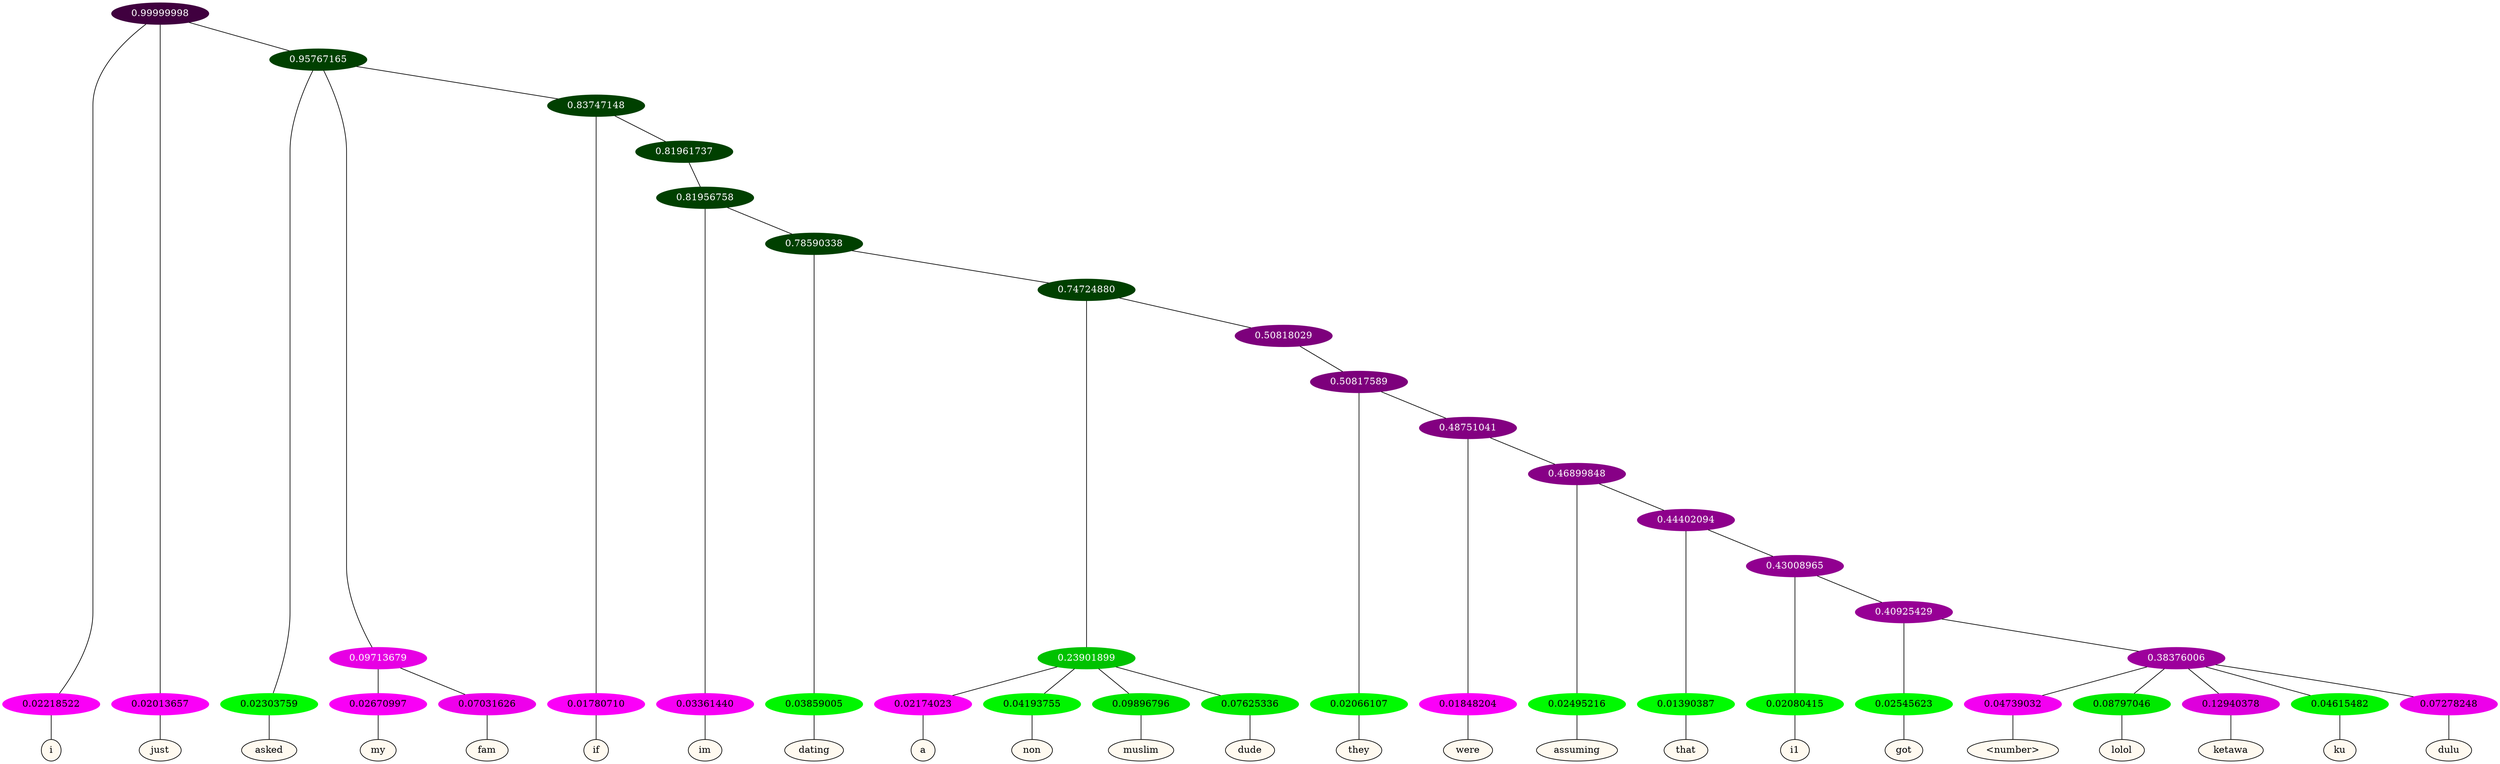 graph {
	node [format=png height=0.15 nodesep=0.001 ordering=out overlap=prism overlap_scaling=0.01 ranksep=0.001 ratio=0.2 style=filled width=0.15]
	{
		rank=same
		a_w_1 [label=i color=black fillcolor=floralwhite style="filled,solid"]
		a_w_2 [label=just color=black fillcolor=floralwhite style="filled,solid"]
		a_w_4 [label=asked color=black fillcolor=floralwhite style="filled,solid"]
		a_w_7 [label=my color=black fillcolor=floralwhite style="filled,solid"]
		a_w_8 [label=fam color=black fillcolor=floralwhite style="filled,solid"]
		a_w_9 [label=if color=black fillcolor=floralwhite style="filled,solid"]
		a_w_12 [label=im color=black fillcolor=floralwhite style="filled,solid"]
		a_w_14 [label=dating color=black fillcolor=floralwhite style="filled,solid"]
		a_w_18 [label=a color=black fillcolor=floralwhite style="filled,solid"]
		a_w_19 [label=non color=black fillcolor=floralwhite style="filled,solid"]
		a_w_20 [label=muslim color=black fillcolor=floralwhite style="filled,solid"]
		a_w_21 [label=dude color=black fillcolor=floralwhite style="filled,solid"]
		a_w_23 [label=they color=black fillcolor=floralwhite style="filled,solid"]
		a_w_25 [label=were color=black fillcolor=floralwhite style="filled,solid"]
		a_w_27 [label=assuming color=black fillcolor=floralwhite style="filled,solid"]
		a_w_29 [label=that color=black fillcolor=floralwhite style="filled,solid"]
		a_w_31 [label=i1 color=black fillcolor=floralwhite style="filled,solid"]
		a_w_33 [label=got color=black fillcolor=floralwhite style="filled,solid"]
		a_w_35 [label="\<number\>" color=black fillcolor=floralwhite style="filled,solid"]
		a_w_36 [label=lolol color=black fillcolor=floralwhite style="filled,solid"]
		a_w_37 [label=ketawa color=black fillcolor=floralwhite style="filled,solid"]
		a_w_38 [label=ku color=black fillcolor=floralwhite style="filled,solid"]
		a_w_39 [label=dulu color=black fillcolor=floralwhite style="filled,solid"]
	}
	a_n_1 -- a_w_1
	a_n_2 -- a_w_2
	a_n_4 -- a_w_4
	a_n_7 -- a_w_7
	a_n_8 -- a_w_8
	a_n_9 -- a_w_9
	a_n_12 -- a_w_12
	a_n_14 -- a_w_14
	a_n_18 -- a_w_18
	a_n_19 -- a_w_19
	a_n_20 -- a_w_20
	a_n_21 -- a_w_21
	a_n_23 -- a_w_23
	a_n_25 -- a_w_25
	a_n_27 -- a_w_27
	a_n_29 -- a_w_29
	a_n_31 -- a_w_31
	a_n_33 -- a_w_33
	a_n_35 -- a_w_35
	a_n_36 -- a_w_36
	a_n_37 -- a_w_37
	a_n_38 -- a_w_38
	a_n_39 -- a_w_39
	{
		rank=same
		a_n_1 [label=0.02218522 color="0.835 1.000 0.978" fontcolor=black]
		a_n_2 [label=0.02013657 color="0.835 1.000 0.980" fontcolor=black]
		a_n_4 [label=0.02303759 color="0.334 1.000 0.977" fontcolor=black]
		a_n_7 [label=0.02670997 color="0.835 1.000 0.973" fontcolor=black]
		a_n_8 [label=0.07031626 color="0.835 1.000 0.930" fontcolor=black]
		a_n_9 [label=0.01780710 color="0.835 1.000 0.982" fontcolor=black]
		a_n_12 [label=0.03361440 color="0.835 1.000 0.966" fontcolor=black]
		a_n_14 [label=0.03859005 color="0.334 1.000 0.961" fontcolor=black]
		a_n_18 [label=0.02174023 color="0.835 1.000 0.978" fontcolor=black]
		a_n_19 [label=0.04193755 color="0.334 1.000 0.958" fontcolor=black]
		a_n_20 [label=0.09896796 color="0.334 1.000 0.901" fontcolor=black]
		a_n_21 [label=0.07625336 color="0.334 1.000 0.924" fontcolor=black]
		a_n_23 [label=0.02066107 color="0.334 1.000 0.979" fontcolor=black]
		a_n_25 [label=0.01848204 color="0.835 1.000 0.982" fontcolor=black]
		a_n_27 [label=0.02495216 color="0.334 1.000 0.975" fontcolor=black]
		a_n_29 [label=0.01390387 color="0.334 1.000 0.986" fontcolor=black]
		a_n_31 [label=0.02080415 color="0.334 1.000 0.979" fontcolor=black]
		a_n_33 [label=0.02545623 color="0.334 1.000 0.975" fontcolor=black]
		a_n_35 [label=0.04739032 color="0.835 1.000 0.953" fontcolor=black]
		a_n_36 [label=0.08797046 color="0.334 1.000 0.912" fontcolor=black]
		a_n_37 [label=0.12940378 color="0.835 1.000 0.871" fontcolor=black]
		a_n_38 [label=0.04615482 color="0.334 1.000 0.954" fontcolor=black]
		a_n_39 [label=0.07278248 color="0.835 1.000 0.927" fontcolor=black]
	}
	a_n_0 [label=0.99999998 color="0.835 1.000 0.250" fontcolor=grey99]
	a_n_0 -- a_n_1
	a_n_0 -- a_n_2
	a_n_3 [label=0.95767165 color="0.334 1.000 0.250" fontcolor=grey99]
	a_n_0 -- a_n_3
	a_n_3 -- a_n_4
	a_n_5 [label=0.09713679 color="0.835 1.000 0.903" fontcolor=grey99]
	a_n_3 -- a_n_5
	a_n_6 [label=0.83747148 color="0.334 1.000 0.250" fontcolor=grey99]
	a_n_3 -- a_n_6
	a_n_5 -- a_n_7
	a_n_5 -- a_n_8
	a_n_6 -- a_n_9
	a_n_10 [label=0.81961737 color="0.334 1.000 0.250" fontcolor=grey99]
	a_n_6 -- a_n_10
	a_n_11 [label=0.81956758 color="0.334 1.000 0.250" fontcolor=grey99]
	a_n_10 -- a_n_11
	a_n_11 -- a_n_12
	a_n_13 [label=0.78590338 color="0.334 1.000 0.250" fontcolor=grey99]
	a_n_11 -- a_n_13
	a_n_13 -- a_n_14
	a_n_15 [label=0.74724880 color="0.334 1.000 0.253" fontcolor=grey99]
	a_n_13 -- a_n_15
	a_n_16 [label=0.23901899 color="0.334 1.000 0.761" fontcolor=grey99]
	a_n_15 -- a_n_16
	a_n_17 [label=0.50818029 color="0.835 1.000 0.492" fontcolor=grey99]
	a_n_15 -- a_n_17
	a_n_16 -- a_n_18
	a_n_16 -- a_n_19
	a_n_16 -- a_n_20
	a_n_16 -- a_n_21
	a_n_22 [label=0.50817589 color="0.835 1.000 0.492" fontcolor=grey99]
	a_n_17 -- a_n_22
	a_n_22 -- a_n_23
	a_n_24 [label=0.48751041 color="0.835 1.000 0.512" fontcolor=grey99]
	a_n_22 -- a_n_24
	a_n_24 -- a_n_25
	a_n_26 [label=0.46899848 color="0.835 1.000 0.531" fontcolor=grey99]
	a_n_24 -- a_n_26
	a_n_26 -- a_n_27
	a_n_28 [label=0.44402094 color="0.835 1.000 0.556" fontcolor=grey99]
	a_n_26 -- a_n_28
	a_n_28 -- a_n_29
	a_n_30 [label=0.43008965 color="0.835 1.000 0.570" fontcolor=grey99]
	a_n_28 -- a_n_30
	a_n_30 -- a_n_31
	a_n_32 [label=0.40925429 color="0.835 1.000 0.591" fontcolor=grey99]
	a_n_30 -- a_n_32
	a_n_32 -- a_n_33
	a_n_34 [label=0.38376006 color="0.835 1.000 0.616" fontcolor=grey99]
	a_n_32 -- a_n_34
	a_n_34 -- a_n_35
	a_n_34 -- a_n_36
	a_n_34 -- a_n_37
	a_n_34 -- a_n_38
	a_n_34 -- a_n_39
}
